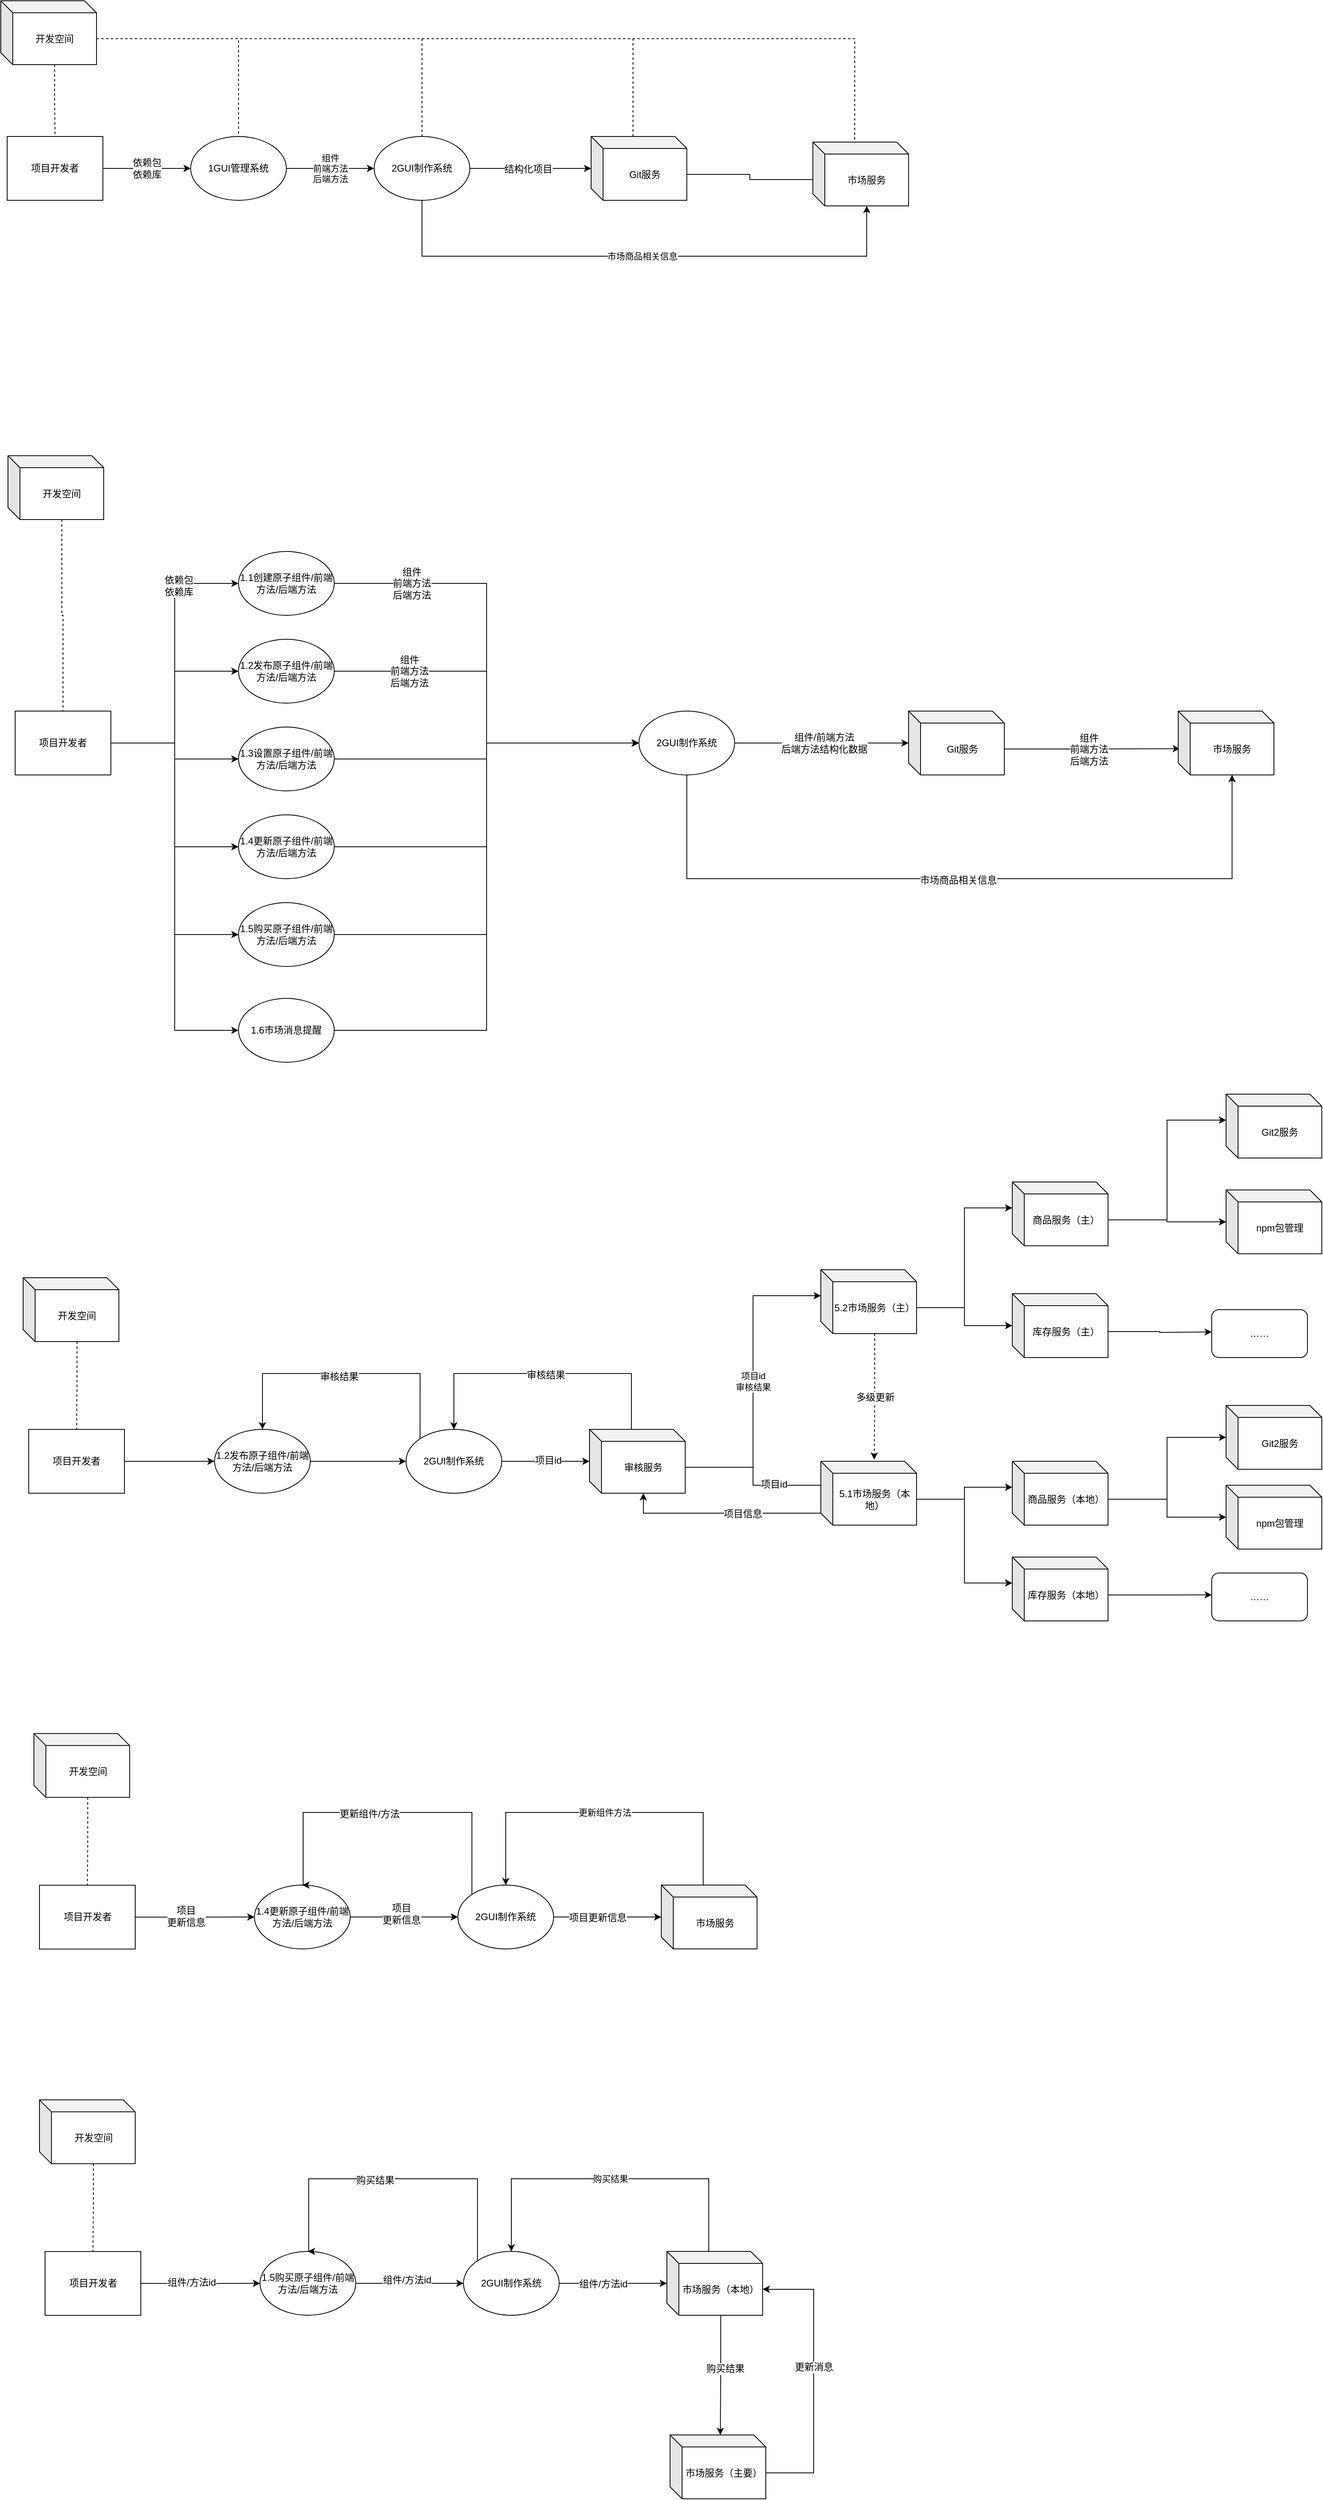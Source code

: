 <mxfile pages="1" version="11.2.9" type="github"><diagram id="-9vpwFthTI_V9WlSNdZI" name="第 1 页"><mxGraphModel dx="1113" dy="722" grid="1" gridSize="10" guides="1" tooltips="1" connect="1" arrows="1" fold="1" page="1" pageScale="1" pageWidth="3300" pageHeight="4681" math="0" shadow="0"><root><mxCell id="0"/><mxCell id="1" parent="0"/><mxCell id="TKSJl1tGVs4Sg4q5nvew-11" style="edgeStyle=orthogonalEdgeStyle;rounded=0;orthogonalLoop=1;jettySize=auto;html=1;exitX=0;exitY=0;exitDx=67.5;exitDy=80;exitPerimeter=0;entryX=0.5;entryY=0;entryDx=0;entryDy=0;dashed=1;endArrow=none;endFill=0;" parent="1" source="TKSJl1tGVs4Sg4q5nvew-2" target="TKSJl1tGVs4Sg4q5nvew-3" edge="1"><mxGeometry relative="1" as="geometry"/></mxCell><mxCell id="TKSJl1tGVs4Sg4q5nvew-12" style="edgeStyle=orthogonalEdgeStyle;rounded=0;orthogonalLoop=1;jettySize=auto;html=1;exitX=0;exitY=0;exitDx=120;exitDy=47.5;exitPerimeter=0;entryX=0.5;entryY=0;entryDx=0;entryDy=0;dashed=1;endArrow=none;endFill=0;" parent="1" source="TKSJl1tGVs4Sg4q5nvew-2" target="TKSJl1tGVs4Sg4q5nvew-4" edge="1"><mxGeometry relative="1" as="geometry"/></mxCell><mxCell id="TKSJl1tGVs4Sg4q5nvew-13" style="edgeStyle=orthogonalEdgeStyle;rounded=0;orthogonalLoop=1;jettySize=auto;html=1;exitX=0;exitY=0;exitDx=120;exitDy=47.5;exitPerimeter=0;entryX=0.5;entryY=0;entryDx=0;entryDy=0;dashed=1;endArrow=none;endFill=0;" parent="1" source="TKSJl1tGVs4Sg4q5nvew-2" target="TKSJl1tGVs4Sg4q5nvew-5" edge="1"><mxGeometry relative="1" as="geometry"/></mxCell><mxCell id="TKSJl1tGVs4Sg4q5nvew-14" style="edgeStyle=orthogonalEdgeStyle;rounded=0;orthogonalLoop=1;jettySize=auto;html=1;exitX=0;exitY=0;exitDx=120;exitDy=47.5;exitPerimeter=0;entryX=0;entryY=0;entryDx=52.5;entryDy=0;entryPerimeter=0;dashed=1;endArrow=none;endFill=0;" parent="1" source="TKSJl1tGVs4Sg4q5nvew-2" target="TKSJl1tGVs4Sg4q5nvew-6" edge="1"><mxGeometry relative="1" as="geometry"/></mxCell><mxCell id="NBeyEdWjnalu38bfb2Q8-51" style="edgeStyle=orthogonalEdgeStyle;rounded=0;orthogonalLoop=1;jettySize=auto;html=1;exitX=0;exitY=0;exitDx=120;exitDy=47.5;exitPerimeter=0;entryX=0;entryY=0;entryDx=52.5;entryDy=0;entryPerimeter=0;endArrow=none;endFill=0;dashed=1;" edge="1" parent="1" source="TKSJl1tGVs4Sg4q5nvew-2" target="NBeyEdWjnalu38bfb2Q8-45"><mxGeometry relative="1" as="geometry"/></mxCell><mxCell id="TKSJl1tGVs4Sg4q5nvew-2" value="开发空间" style="shape=cube;whiteSpace=wrap;html=1;boundedLbl=1;backgroundOutline=1;darkOpacity=0.05;darkOpacity2=0.1;size=15;" parent="1" vertex="1"><mxGeometry x="212" y="90" width="120" height="80" as="geometry"/></mxCell><mxCell id="TKSJl1tGVs4Sg4q5nvew-7" style="edgeStyle=orthogonalEdgeStyle;rounded=0;orthogonalLoop=1;jettySize=auto;html=1;exitX=1;exitY=0.5;exitDx=0;exitDy=0;entryX=0;entryY=0.5;entryDx=0;entryDy=0;" parent="1" source="TKSJl1tGVs4Sg4q5nvew-3" target="TKSJl1tGVs4Sg4q5nvew-4" edge="1"><mxGeometry relative="1" as="geometry"/></mxCell><mxCell id="NBeyEdWjnalu38bfb2Q8-2" value="依赖包&lt;br&gt;依赖库" style="text;html=1;resizable=0;points=[];align=center;verticalAlign=middle;labelBackgroundColor=#ffffff;" vertex="1" connectable="0" parent="TKSJl1tGVs4Sg4q5nvew-7"><mxGeometry x="-0.145" y="3" relative="1" as="geometry"><mxPoint x="8" y="3" as="offset"/></mxGeometry></mxCell><mxCell id="TKSJl1tGVs4Sg4q5nvew-3" value="项目开发者" style="rounded=0;whiteSpace=wrap;html=1;" parent="1" vertex="1"><mxGeometry x="220" y="260" width="120" height="80" as="geometry"/></mxCell><mxCell id="TKSJl1tGVs4Sg4q5nvew-8" value="组件&lt;br&gt;前端方法&lt;br&gt;后端方法" style="edgeStyle=orthogonalEdgeStyle;rounded=0;orthogonalLoop=1;jettySize=auto;html=1;exitX=1;exitY=0.5;exitDx=0;exitDy=0;" parent="1" source="TKSJl1tGVs4Sg4q5nvew-4" target="TKSJl1tGVs4Sg4q5nvew-5" edge="1"><mxGeometry relative="1" as="geometry"/></mxCell><mxCell id="TKSJl1tGVs4Sg4q5nvew-4" value="1GUI管理系统" style="ellipse;whiteSpace=wrap;html=1;" parent="1" vertex="1"><mxGeometry x="450" y="260" width="120" height="80" as="geometry"/></mxCell><mxCell id="TKSJl1tGVs4Sg4q5nvew-9" style="edgeStyle=orthogonalEdgeStyle;rounded=0;orthogonalLoop=1;jettySize=auto;html=1;exitX=1;exitY=0.5;exitDx=0;exitDy=0;" parent="1" source="TKSJl1tGVs4Sg4q5nvew-5" target="TKSJl1tGVs4Sg4q5nvew-6" edge="1"><mxGeometry relative="1" as="geometry"/></mxCell><mxCell id="NBeyEdWjnalu38bfb2Q8-4" value="结构化项目" style="text;html=1;resizable=0;points=[];align=center;verticalAlign=middle;labelBackgroundColor=#ffffff;" vertex="1" connectable="0" parent="TKSJl1tGVs4Sg4q5nvew-9"><mxGeometry x="-0.04" y="-1" relative="1" as="geometry"><mxPoint as="offset"/></mxGeometry></mxCell><mxCell id="NBeyEdWjnalu38bfb2Q8-63" value="市场商品相关信息" style="edgeStyle=orthogonalEdgeStyle;rounded=0;orthogonalLoop=1;jettySize=auto;html=1;exitX=0.5;exitY=1;exitDx=0;exitDy=0;entryX=0;entryY=0;entryDx=67.5;entryDy=80;entryPerimeter=0;endArrow=classic;endFill=1;" edge="1" parent="1" source="TKSJl1tGVs4Sg4q5nvew-5" target="NBeyEdWjnalu38bfb2Q8-45"><mxGeometry relative="1" as="geometry"><Array as="points"><mxPoint x="740" y="410"/><mxPoint x="1298" y="410"/></Array></mxGeometry></mxCell><mxCell id="TKSJl1tGVs4Sg4q5nvew-5" value="2GUI制作系统" style="ellipse;whiteSpace=wrap;html=1;" parent="1" vertex="1"><mxGeometry x="680" y="260" width="120" height="80" as="geometry"/></mxCell><mxCell id="NBeyEdWjnalu38bfb2Q8-50" style="edgeStyle=orthogonalEdgeStyle;rounded=0;orthogonalLoop=1;jettySize=auto;html=1;exitX=0;exitY=0;exitDx=120;exitDy=47.5;exitPerimeter=0;entryX=0.083;entryY=0.588;entryDx=0;entryDy=0;entryPerimeter=0;endArrow=classic;endFill=1;" edge="1" parent="1" source="TKSJl1tGVs4Sg4q5nvew-6" target="NBeyEdWjnalu38bfb2Q8-45"><mxGeometry relative="1" as="geometry"/></mxCell><mxCell id="TKSJl1tGVs4Sg4q5nvew-6" value="Git服务" style="shape=cube;whiteSpace=wrap;html=1;boundedLbl=1;backgroundOutline=1;darkOpacity=0.05;darkOpacity2=0.1;size=15;" parent="1" vertex="1"><mxGeometry x="952" y="260" width="120" height="80" as="geometry"/></mxCell><mxCell id="NBeyEdWjnalu38bfb2Q8-7" style="edgeStyle=orthogonalEdgeStyle;rounded=0;orthogonalLoop=1;jettySize=auto;html=1;exitX=0;exitY=0;exitDx=67.5;exitDy=80;exitPerimeter=0;endArrow=none;endFill=0;dashed=1;" edge="1" parent="1" source="NBeyEdWjnalu38bfb2Q8-5" target="NBeyEdWjnalu38bfb2Q8-6"><mxGeometry relative="1" as="geometry"/></mxCell><mxCell id="NBeyEdWjnalu38bfb2Q8-5" value="开发空间" style="shape=cube;whiteSpace=wrap;html=1;boundedLbl=1;backgroundOutline=1;darkOpacity=0.05;darkOpacity2=0.1;size=15;" vertex="1" parent="1"><mxGeometry x="221" y="660" width="120" height="80" as="geometry"/></mxCell><mxCell id="NBeyEdWjnalu38bfb2Q8-27" style="edgeStyle=orthogonalEdgeStyle;rounded=0;orthogonalLoop=1;jettySize=auto;html=1;exitX=1;exitY=0.5;exitDx=0;exitDy=0;entryX=0;entryY=0.5;entryDx=0;entryDy=0;endArrow=classic;endFill=1;" edge="1" parent="1" source="NBeyEdWjnalu38bfb2Q8-6" target="NBeyEdWjnalu38bfb2Q8-20"><mxGeometry relative="1" as="geometry"/></mxCell><mxCell id="NBeyEdWjnalu38bfb2Q8-44" value="依赖包&lt;br&gt;依赖库" style="text;html=1;resizable=0;points=[];align=center;verticalAlign=middle;labelBackgroundColor=#ffffff;" vertex="1" connectable="0" parent="NBeyEdWjnalu38bfb2Q8-27"><mxGeometry x="0.583" y="-3" relative="1" as="geometry"><mxPoint as="offset"/></mxGeometry></mxCell><mxCell id="NBeyEdWjnalu38bfb2Q8-29" style="edgeStyle=orthogonalEdgeStyle;rounded=0;orthogonalLoop=1;jettySize=auto;html=1;exitX=1;exitY=0.5;exitDx=0;exitDy=0;entryX=0;entryY=0.5;entryDx=0;entryDy=0;endArrow=classic;endFill=1;" edge="1" parent="1" source="NBeyEdWjnalu38bfb2Q8-6" target="NBeyEdWjnalu38bfb2Q8-22"><mxGeometry relative="1" as="geometry"/></mxCell><mxCell id="NBeyEdWjnalu38bfb2Q8-30" style="edgeStyle=orthogonalEdgeStyle;rounded=0;orthogonalLoop=1;jettySize=auto;html=1;exitX=1;exitY=0.5;exitDx=0;exitDy=0;entryX=0;entryY=0.5;entryDx=0;entryDy=0;endArrow=classic;endFill=1;" edge="1" parent="1" source="NBeyEdWjnalu38bfb2Q8-6" target="NBeyEdWjnalu38bfb2Q8-23"><mxGeometry relative="1" as="geometry"/></mxCell><mxCell id="NBeyEdWjnalu38bfb2Q8-31" style="edgeStyle=orthogonalEdgeStyle;rounded=0;orthogonalLoop=1;jettySize=auto;html=1;exitX=1;exitY=0.5;exitDx=0;exitDy=0;entryX=0;entryY=0.5;entryDx=0;entryDy=0;endArrow=classic;endFill=1;" edge="1" parent="1" source="NBeyEdWjnalu38bfb2Q8-6" target="NBeyEdWjnalu38bfb2Q8-24"><mxGeometry relative="1" as="geometry"/></mxCell><mxCell id="NBeyEdWjnalu38bfb2Q8-32" style="edgeStyle=orthogonalEdgeStyle;rounded=0;orthogonalLoop=1;jettySize=auto;html=1;exitX=1;exitY=0.5;exitDx=0;exitDy=0;entryX=0;entryY=0.5;entryDx=0;entryDy=0;endArrow=classic;endFill=1;" edge="1" parent="1" source="NBeyEdWjnalu38bfb2Q8-6" target="NBeyEdWjnalu38bfb2Q8-25"><mxGeometry relative="1" as="geometry"/></mxCell><mxCell id="NBeyEdWjnalu38bfb2Q8-33" style="edgeStyle=orthogonalEdgeStyle;rounded=0;orthogonalLoop=1;jettySize=auto;html=1;exitX=1;exitY=0.5;exitDx=0;exitDy=0;entryX=0;entryY=0.5;entryDx=0;entryDy=0;endArrow=classic;endFill=1;" edge="1" parent="1" source="NBeyEdWjnalu38bfb2Q8-6" target="NBeyEdWjnalu38bfb2Q8-21"><mxGeometry relative="1" as="geometry"/></mxCell><mxCell id="NBeyEdWjnalu38bfb2Q8-6" value="项目开发者" style="rounded=0;whiteSpace=wrap;html=1;" vertex="1" parent="1"><mxGeometry x="230" y="980" width="120" height="80" as="geometry"/></mxCell><mxCell id="NBeyEdWjnalu38bfb2Q8-35" style="edgeStyle=orthogonalEdgeStyle;rounded=0;orthogonalLoop=1;jettySize=auto;html=1;exitX=1;exitY=0.5;exitDx=0;exitDy=0;entryX=0;entryY=0.5;entryDx=0;entryDy=0;endArrow=classic;endFill=1;" edge="1" parent="1" source="NBeyEdWjnalu38bfb2Q8-20" target="NBeyEdWjnalu38bfb2Q8-34"><mxGeometry relative="1" as="geometry"/></mxCell><mxCell id="NBeyEdWjnalu38bfb2Q8-54" value="组件&lt;br&gt;前端方法&lt;br&gt;后端方法" style="text;html=1;resizable=0;points=[];align=center;verticalAlign=middle;labelBackgroundColor=#ffffff;" vertex="1" connectable="0" parent="NBeyEdWjnalu38bfb2Q8-35"><mxGeometry x="-0.668" relative="1" as="geometry"><mxPoint as="offset"/></mxGeometry></mxCell><mxCell id="NBeyEdWjnalu38bfb2Q8-20" value="1.1创建原子组件/前端方法/后端方法" style="ellipse;whiteSpace=wrap;html=1;" vertex="1" parent="1"><mxGeometry x="510" y="780" width="120" height="80" as="geometry"/></mxCell><mxCell id="NBeyEdWjnalu38bfb2Q8-37" style="edgeStyle=orthogonalEdgeStyle;rounded=0;orthogonalLoop=1;jettySize=auto;html=1;exitX=1;exitY=0.5;exitDx=0;exitDy=0;entryX=0;entryY=0.5;entryDx=0;entryDy=0;endArrow=classic;endFill=1;" edge="1" parent="1" source="NBeyEdWjnalu38bfb2Q8-21" target="NBeyEdWjnalu38bfb2Q8-34"><mxGeometry relative="1" as="geometry"/></mxCell><mxCell id="NBeyEdWjnalu38bfb2Q8-55" value="组件&lt;br&gt;前端方法&lt;br&gt;后端方法" style="text;html=1;resizable=0;points=[];align=center;verticalAlign=middle;labelBackgroundColor=#ffffff;" vertex="1" connectable="0" parent="NBeyEdWjnalu38bfb2Q8-37"><mxGeometry x="-0.604" relative="1" as="geometry"><mxPoint as="offset"/></mxGeometry></mxCell><mxCell id="NBeyEdWjnalu38bfb2Q8-21" value="1.2发布原子组件/前端方法/后端方法" style="ellipse;whiteSpace=wrap;html=1;" vertex="1" parent="1"><mxGeometry x="510" y="890" width="120" height="80" as="geometry"/></mxCell><mxCell id="NBeyEdWjnalu38bfb2Q8-38" style="edgeStyle=orthogonalEdgeStyle;rounded=0;orthogonalLoop=1;jettySize=auto;html=1;exitX=1;exitY=0.5;exitDx=0;exitDy=0;endArrow=classic;endFill=1;" edge="1" parent="1" source="NBeyEdWjnalu38bfb2Q8-22" target="NBeyEdWjnalu38bfb2Q8-34"><mxGeometry relative="1" as="geometry"/></mxCell><mxCell id="NBeyEdWjnalu38bfb2Q8-22" value="1.3设置原子组件/前端方法/后端方法" style="ellipse;whiteSpace=wrap;html=1;" vertex="1" parent="1"><mxGeometry x="510" y="1000" width="120" height="80" as="geometry"/></mxCell><mxCell id="NBeyEdWjnalu38bfb2Q8-39" style="edgeStyle=orthogonalEdgeStyle;rounded=0;orthogonalLoop=1;jettySize=auto;html=1;exitX=1;exitY=0.5;exitDx=0;exitDy=0;entryX=0;entryY=0.5;entryDx=0;entryDy=0;endArrow=classic;endFill=1;" edge="1" parent="1" source="NBeyEdWjnalu38bfb2Q8-23" target="NBeyEdWjnalu38bfb2Q8-34"><mxGeometry relative="1" as="geometry"/></mxCell><mxCell id="NBeyEdWjnalu38bfb2Q8-23" value="1.4更新原子组件/前端方法/后端方法" style="ellipse;whiteSpace=wrap;html=1;" vertex="1" parent="1"><mxGeometry x="510" y="1110" width="120" height="80" as="geometry"/></mxCell><mxCell id="NBeyEdWjnalu38bfb2Q8-40" style="edgeStyle=orthogonalEdgeStyle;rounded=0;orthogonalLoop=1;jettySize=auto;html=1;exitX=1;exitY=0.5;exitDx=0;exitDy=0;entryX=0;entryY=0.5;entryDx=0;entryDy=0;endArrow=classic;endFill=1;" edge="1" parent="1" source="NBeyEdWjnalu38bfb2Q8-24" target="NBeyEdWjnalu38bfb2Q8-34"><mxGeometry relative="1" as="geometry"/></mxCell><mxCell id="NBeyEdWjnalu38bfb2Q8-24" value="1.5购买原子组件/前端方法/后端方法" style="ellipse;whiteSpace=wrap;html=1;" vertex="1" parent="1"><mxGeometry x="510" y="1220" width="120" height="80" as="geometry"/></mxCell><mxCell id="NBeyEdWjnalu38bfb2Q8-41" style="edgeStyle=orthogonalEdgeStyle;rounded=0;orthogonalLoop=1;jettySize=auto;html=1;exitX=1;exitY=0.5;exitDx=0;exitDy=0;entryX=0;entryY=0.5;entryDx=0;entryDy=0;endArrow=classic;endFill=1;" edge="1" parent="1" source="NBeyEdWjnalu38bfb2Q8-25" target="NBeyEdWjnalu38bfb2Q8-34"><mxGeometry relative="1" as="geometry"/></mxCell><mxCell id="NBeyEdWjnalu38bfb2Q8-25" value="1.6市场消息提醒" style="ellipse;whiteSpace=wrap;html=1;" vertex="1" parent="1"><mxGeometry x="510" y="1340" width="120" height="80" as="geometry"/></mxCell><mxCell id="NBeyEdWjnalu38bfb2Q8-43" style="edgeStyle=orthogonalEdgeStyle;rounded=0;orthogonalLoop=1;jettySize=auto;html=1;exitX=1;exitY=0.5;exitDx=0;exitDy=0;endArrow=classic;endFill=1;" edge="1" parent="1" source="NBeyEdWjnalu38bfb2Q8-34" target="NBeyEdWjnalu38bfb2Q8-42"><mxGeometry relative="1" as="geometry"/></mxCell><mxCell id="NBeyEdWjnalu38bfb2Q8-58" value="组件/前端方法&lt;br&gt;后端方法结构化数据" style="text;html=1;resizable=0;points=[];align=center;verticalAlign=middle;labelBackgroundColor=#ffffff;" vertex="1" connectable="0" parent="NBeyEdWjnalu38bfb2Q8-43"><mxGeometry x="0.021" relative="1" as="geometry"><mxPoint as="offset"/></mxGeometry></mxCell><mxCell id="NBeyEdWjnalu38bfb2Q8-60" style="edgeStyle=orthogonalEdgeStyle;rounded=0;orthogonalLoop=1;jettySize=auto;html=1;exitX=0.5;exitY=1;exitDx=0;exitDy=0;entryX=0;entryY=0;entryDx=67.5;entryDy=80;entryPerimeter=0;endArrow=classic;endFill=1;" edge="1" parent="1" source="NBeyEdWjnalu38bfb2Q8-34" target="NBeyEdWjnalu38bfb2Q8-52"><mxGeometry relative="1" as="geometry"><Array as="points"><mxPoint x="1072" y="1190"/><mxPoint x="1756" y="1190"/></Array></mxGeometry></mxCell><mxCell id="NBeyEdWjnalu38bfb2Q8-62" value="市场商品相关信息" style="text;html=1;resizable=0;points=[];align=center;verticalAlign=middle;labelBackgroundColor=#ffffff;" vertex="1" connectable="0" parent="NBeyEdWjnalu38bfb2Q8-60"><mxGeometry x="-0.004" y="-2" relative="1" as="geometry"><mxPoint as="offset"/></mxGeometry></mxCell><mxCell id="NBeyEdWjnalu38bfb2Q8-34" value="2GUI制作系统" style="ellipse;whiteSpace=wrap;html=1;" vertex="1" parent="1"><mxGeometry x="1012" y="980" width="120" height="80" as="geometry"/></mxCell><mxCell id="NBeyEdWjnalu38bfb2Q8-53" style="edgeStyle=orthogonalEdgeStyle;rounded=0;orthogonalLoop=1;jettySize=auto;html=1;exitX=0;exitY=0;exitDx=120;exitDy=47.5;exitPerimeter=0;entryX=0.017;entryY=0.588;entryDx=0;entryDy=0;entryPerimeter=0;endArrow=classic;endFill=1;" edge="1" parent="1" source="NBeyEdWjnalu38bfb2Q8-42" target="NBeyEdWjnalu38bfb2Q8-52"><mxGeometry relative="1" as="geometry"/></mxCell><mxCell id="NBeyEdWjnalu38bfb2Q8-59" value="组件&lt;br&gt;前端方法&lt;br&gt;后端方法" style="text;html=1;resizable=0;points=[];align=center;verticalAlign=middle;labelBackgroundColor=#ffffff;" vertex="1" connectable="0" parent="NBeyEdWjnalu38bfb2Q8-53"><mxGeometry x="-0.045" relative="1" as="geometry"><mxPoint as="offset"/></mxGeometry></mxCell><mxCell id="NBeyEdWjnalu38bfb2Q8-42" value="Git服务" style="shape=cube;whiteSpace=wrap;html=1;boundedLbl=1;backgroundOutline=1;darkOpacity=0.05;darkOpacity2=0.1;size=15;" vertex="1" parent="1"><mxGeometry x="1350" y="980" width="120" height="80" as="geometry"/></mxCell><mxCell id="NBeyEdWjnalu38bfb2Q8-45" value="市场服务" style="shape=cube;whiteSpace=wrap;html=1;boundedLbl=1;backgroundOutline=1;darkOpacity=0.05;darkOpacity2=0.1;size=15;" vertex="1" parent="1"><mxGeometry x="1230" y="267" width="120" height="80" as="geometry"/></mxCell><mxCell id="NBeyEdWjnalu38bfb2Q8-52" value="市场服务" style="shape=cube;whiteSpace=wrap;html=1;boundedLbl=1;backgroundOutline=1;darkOpacity=0.05;darkOpacity2=0.1;size=15;" vertex="1" parent="1"><mxGeometry x="1688" y="980" width="120" height="80" as="geometry"/></mxCell><mxCell id="NBeyEdWjnalu38bfb2Q8-64" style="edgeStyle=orthogonalEdgeStyle;rounded=0;orthogonalLoop=1;jettySize=auto;html=1;exitX=0;exitY=0;exitDx=67.5;exitDy=80;exitPerimeter=0;endArrow=none;endFill=0;dashed=1;" edge="1" parent="1" source="NBeyEdWjnalu38bfb2Q8-65" target="NBeyEdWjnalu38bfb2Q8-66"><mxGeometry relative="1" as="geometry"/></mxCell><mxCell id="NBeyEdWjnalu38bfb2Q8-65" value="开发空间" style="shape=cube;whiteSpace=wrap;html=1;boundedLbl=1;backgroundOutline=1;darkOpacity=0.05;darkOpacity2=0.1;size=15;" vertex="1" parent="1"><mxGeometry x="240" y="1690" width="120" height="80" as="geometry"/></mxCell><mxCell id="NBeyEdWjnalu38bfb2Q8-68" style="edgeStyle=orthogonalEdgeStyle;rounded=0;orthogonalLoop=1;jettySize=auto;html=1;exitX=1;exitY=0.5;exitDx=0;exitDy=0;entryX=0;entryY=0.5;entryDx=0;entryDy=0;endArrow=classic;endFill=1;" edge="1" parent="1" source="NBeyEdWjnalu38bfb2Q8-66" target="NBeyEdWjnalu38bfb2Q8-67"><mxGeometry relative="1" as="geometry"/></mxCell><mxCell id="NBeyEdWjnalu38bfb2Q8-66" value="项目开发者" style="rounded=0;whiteSpace=wrap;html=1;" vertex="1" parent="1"><mxGeometry x="247" y="1880" width="120" height="80" as="geometry"/></mxCell><mxCell id="NBeyEdWjnalu38bfb2Q8-72" style="edgeStyle=orthogonalEdgeStyle;rounded=0;orthogonalLoop=1;jettySize=auto;html=1;exitX=1;exitY=0.5;exitDx=0;exitDy=0;endArrow=classic;endFill=1;" edge="1" parent="1" source="NBeyEdWjnalu38bfb2Q8-67" target="NBeyEdWjnalu38bfb2Q8-71"><mxGeometry relative="1" as="geometry"/></mxCell><mxCell id="NBeyEdWjnalu38bfb2Q8-67" value="1.2发布原子组件/前端方法/后端方法" style="ellipse;whiteSpace=wrap;html=1;" vertex="1" parent="1"><mxGeometry x="480" y="1880" width="120" height="80" as="geometry"/></mxCell><mxCell id="NBeyEdWjnalu38bfb2Q8-75" style="edgeStyle=orthogonalEdgeStyle;rounded=0;orthogonalLoop=1;jettySize=auto;html=1;exitX=0;exitY=0;exitDx=52.5;exitDy=0;exitPerimeter=0;entryX=0.5;entryY=0;entryDx=0;entryDy=0;endArrow=classic;endFill=1;" edge="1" parent="1" source="NBeyEdWjnalu38bfb2Q8-69" target="NBeyEdWjnalu38bfb2Q8-71"><mxGeometry relative="1" as="geometry"><Array as="points"><mxPoint x="1002" y="1810"/><mxPoint x="780" y="1810"/></Array></mxGeometry></mxCell><mxCell id="NBeyEdWjnalu38bfb2Q8-77" value="审核结果" style="text;html=1;resizable=0;points=[];align=center;verticalAlign=middle;labelBackgroundColor=#ffffff;" vertex="1" connectable="0" parent="NBeyEdWjnalu38bfb2Q8-75"><mxGeometry x="-0.022" y="2" relative="1" as="geometry"><mxPoint as="offset"/></mxGeometry></mxCell><mxCell id="NBeyEdWjnalu38bfb2Q8-78" value="项目id&lt;br&gt;审核结果" style="edgeStyle=orthogonalEdgeStyle;rounded=0;orthogonalLoop=1;jettySize=auto;html=1;exitX=0;exitY=0;exitDx=120;exitDy=47.5;exitPerimeter=0;entryX=0;entryY=0;entryDx=0;entryDy=32.5;entryPerimeter=0;endArrow=classic;endFill=1;" edge="1" parent="1" source="NBeyEdWjnalu38bfb2Q8-69" target="NBeyEdWjnalu38bfb2Q8-74"><mxGeometry relative="1" as="geometry"/></mxCell><mxCell id="NBeyEdWjnalu38bfb2Q8-82" style="edgeStyle=orthogonalEdgeStyle;rounded=0;orthogonalLoop=1;jettySize=auto;html=1;exitX=0;exitY=0;exitDx=120;exitDy=47.5;exitPerimeter=0;entryX=0.083;entryY=0.375;entryDx=0;entryDy=0;entryPerimeter=0;endArrow=classic;endFill=1;" edge="1" parent="1" source="NBeyEdWjnalu38bfb2Q8-69" target="NBeyEdWjnalu38bfb2Q8-79"><mxGeometry relative="1" as="geometry"/></mxCell><mxCell id="NBeyEdWjnalu38bfb2Q8-83" value="项目id" style="text;html=1;resizable=0;points=[];align=center;verticalAlign=middle;labelBackgroundColor=#ffffff;" vertex="1" connectable="0" parent="NBeyEdWjnalu38bfb2Q8-82"><mxGeometry x="0.314" y="1" relative="1" as="geometry"><mxPoint as="offset"/></mxGeometry></mxCell><mxCell id="NBeyEdWjnalu38bfb2Q8-69" value="审核服务" style="shape=cube;whiteSpace=wrap;html=1;boundedLbl=1;backgroundOutline=1;darkOpacity=0.05;darkOpacity2=0.1;size=15;" vertex="1" parent="1"><mxGeometry x="950" y="1880" width="120" height="80" as="geometry"/></mxCell><mxCell id="NBeyEdWjnalu38bfb2Q8-73" style="edgeStyle=orthogonalEdgeStyle;rounded=0;orthogonalLoop=1;jettySize=auto;html=1;exitX=1;exitY=0.5;exitDx=0;exitDy=0;endArrow=classic;endFill=1;" edge="1" parent="1" source="NBeyEdWjnalu38bfb2Q8-71" target="NBeyEdWjnalu38bfb2Q8-69"><mxGeometry relative="1" as="geometry"/></mxCell><mxCell id="NBeyEdWjnalu38bfb2Q8-76" value="项目id" style="text;html=1;resizable=0;points=[];align=center;verticalAlign=middle;labelBackgroundColor=#ffffff;" vertex="1" connectable="0" parent="NBeyEdWjnalu38bfb2Q8-73"><mxGeometry x="0.048" y="1" relative="1" as="geometry"><mxPoint as="offset"/></mxGeometry></mxCell><mxCell id="NBeyEdWjnalu38bfb2Q8-116" style="edgeStyle=orthogonalEdgeStyle;rounded=0;orthogonalLoop=1;jettySize=auto;html=1;exitX=0;exitY=0;exitDx=0;exitDy=0;entryX=0.5;entryY=0;entryDx=0;entryDy=0;endArrow=classic;endFill=1;" edge="1" parent="1" source="NBeyEdWjnalu38bfb2Q8-71" target="NBeyEdWjnalu38bfb2Q8-67"><mxGeometry relative="1" as="geometry"><Array as="points"><mxPoint x="738" y="1810"/><mxPoint x="540" y="1810"/></Array></mxGeometry></mxCell><mxCell id="NBeyEdWjnalu38bfb2Q8-117" value="审核结果" style="text;html=1;resizable=0;points=[];align=center;verticalAlign=middle;labelBackgroundColor=#ffffff;" vertex="1" connectable="0" parent="NBeyEdWjnalu38bfb2Q8-116"><mxGeometry x="0.054" y="4" relative="1" as="geometry"><mxPoint as="offset"/></mxGeometry></mxCell><mxCell id="NBeyEdWjnalu38bfb2Q8-71" value="2GUI制作系统" style="ellipse;whiteSpace=wrap;html=1;" vertex="1" parent="1"><mxGeometry x="720" y="1880.029" width="120" height="80" as="geometry"/></mxCell><mxCell id="NBeyEdWjnalu38bfb2Q8-80" style="edgeStyle=orthogonalEdgeStyle;rounded=0;orthogonalLoop=1;jettySize=auto;html=1;exitX=0;exitY=0;exitDx=67.5;exitDy=80;exitPerimeter=0;endArrow=classic;endFill=1;entryX=0.558;entryY=-0.025;entryDx=0;entryDy=0;entryPerimeter=0;dashed=1;" edge="1" parent="1" source="NBeyEdWjnalu38bfb2Q8-74" target="NBeyEdWjnalu38bfb2Q8-79"><mxGeometry relative="1" as="geometry"/></mxCell><mxCell id="NBeyEdWjnalu38bfb2Q8-81" value="多级更新" style="text;html=1;resizable=0;points=[];align=center;verticalAlign=middle;labelBackgroundColor=#ffffff;" vertex="1" connectable="0" parent="NBeyEdWjnalu38bfb2Q8-80"><mxGeometry relative="1" as="geometry"><mxPoint as="offset"/></mxGeometry></mxCell><mxCell id="NBeyEdWjnalu38bfb2Q8-90" style="edgeStyle=orthogonalEdgeStyle;rounded=0;orthogonalLoop=1;jettySize=auto;html=1;exitX=0;exitY=0;exitDx=120;exitDy=47.5;exitPerimeter=0;entryX=0;entryY=0;entryDx=0;entryDy=32.5;entryPerimeter=0;endArrow=classic;endFill=1;" edge="1" parent="1" source="NBeyEdWjnalu38bfb2Q8-74" target="NBeyEdWjnalu38bfb2Q8-88"><mxGeometry relative="1" as="geometry"/></mxCell><mxCell id="NBeyEdWjnalu38bfb2Q8-91" style="edgeStyle=orthogonalEdgeStyle;rounded=0;orthogonalLoop=1;jettySize=auto;html=1;exitX=0;exitY=0;exitDx=120;exitDy=47.5;exitPerimeter=0;endArrow=classic;endFill=1;" edge="1" parent="1" source="NBeyEdWjnalu38bfb2Q8-74" target="NBeyEdWjnalu38bfb2Q8-89"><mxGeometry relative="1" as="geometry"/></mxCell><mxCell id="NBeyEdWjnalu38bfb2Q8-74" value="5.2市场服务（主）" style="shape=cube;whiteSpace=wrap;html=1;boundedLbl=1;backgroundOutline=1;darkOpacity=0.05;darkOpacity2=0.1;size=15;" vertex="1" parent="1"><mxGeometry x="1240" y="1680" width="120" height="80" as="geometry"/></mxCell><mxCell id="NBeyEdWjnalu38bfb2Q8-84" style="edgeStyle=orthogonalEdgeStyle;rounded=0;orthogonalLoop=1;jettySize=auto;html=1;exitX=0;exitY=0;exitDx=0;exitDy=65;exitPerimeter=0;entryX=0;entryY=0;entryDx=67.5;entryDy=80;entryPerimeter=0;endArrow=classic;endFill=1;" edge="1" parent="1" source="NBeyEdWjnalu38bfb2Q8-79" target="NBeyEdWjnalu38bfb2Q8-69"><mxGeometry relative="1" as="geometry"/></mxCell><mxCell id="NBeyEdWjnalu38bfb2Q8-85" value="项目信息" style="text;html=1;resizable=0;points=[];align=center;verticalAlign=middle;labelBackgroundColor=#ffffff;" vertex="1" connectable="0" parent="NBeyEdWjnalu38bfb2Q8-84"><mxGeometry x="-0.209" y="1" relative="1" as="geometry"><mxPoint as="offset"/></mxGeometry></mxCell><mxCell id="NBeyEdWjnalu38bfb2Q8-92" style="edgeStyle=orthogonalEdgeStyle;rounded=0;orthogonalLoop=1;jettySize=auto;html=1;exitX=0;exitY=0;exitDx=120;exitDy=47.5;exitPerimeter=0;entryX=0;entryY=0;entryDx=0;entryDy=32.5;entryPerimeter=0;endArrow=classic;endFill=1;" edge="1" parent="1" source="NBeyEdWjnalu38bfb2Q8-79" target="NBeyEdWjnalu38bfb2Q8-86"><mxGeometry relative="1" as="geometry"/></mxCell><mxCell id="NBeyEdWjnalu38bfb2Q8-93" style="edgeStyle=orthogonalEdgeStyle;rounded=0;orthogonalLoop=1;jettySize=auto;html=1;exitX=0;exitY=0;exitDx=120;exitDy=47.5;exitPerimeter=0;entryX=0;entryY=0;entryDx=0;entryDy=32.5;entryPerimeter=0;endArrow=classic;endFill=1;" edge="1" parent="1" source="NBeyEdWjnalu38bfb2Q8-79" target="NBeyEdWjnalu38bfb2Q8-87"><mxGeometry relative="1" as="geometry"/></mxCell><mxCell id="NBeyEdWjnalu38bfb2Q8-79" value="5.1市场服务（本地）" style="shape=cube;whiteSpace=wrap;html=1;boundedLbl=1;backgroundOutline=1;darkOpacity=0.05;darkOpacity2=0.1;size=15;" vertex="1" parent="1"><mxGeometry x="1240" y="1920" width="120" height="80" as="geometry"/></mxCell><mxCell id="NBeyEdWjnalu38bfb2Q8-97" style="edgeStyle=orthogonalEdgeStyle;rounded=0;orthogonalLoop=1;jettySize=auto;html=1;exitX=0;exitY=0;exitDx=120;exitDy=47.5;exitPerimeter=0;endArrow=classic;endFill=1;" edge="1" parent="1" source="NBeyEdWjnalu38bfb2Q8-86" target="NBeyEdWjnalu38bfb2Q8-95"><mxGeometry relative="1" as="geometry"/></mxCell><mxCell id="NBeyEdWjnalu38bfb2Q8-98" style="edgeStyle=orthogonalEdgeStyle;rounded=0;orthogonalLoop=1;jettySize=auto;html=1;exitX=0;exitY=0;exitDx=120;exitDy=47.5;exitPerimeter=0;endArrow=classic;endFill=1;" edge="1" parent="1" source="NBeyEdWjnalu38bfb2Q8-86" target="NBeyEdWjnalu38bfb2Q8-96"><mxGeometry relative="1" as="geometry"/></mxCell><mxCell id="NBeyEdWjnalu38bfb2Q8-86" value="商品服务（本地）" style="shape=cube;whiteSpace=wrap;html=1;boundedLbl=1;backgroundOutline=1;darkOpacity=0.05;darkOpacity2=0.1;size=15;" vertex="1" parent="1"><mxGeometry x="1480" y="1920" width="120" height="80" as="geometry"/></mxCell><mxCell id="NBeyEdWjnalu38bfb2Q8-104" style="edgeStyle=orthogonalEdgeStyle;rounded=0;orthogonalLoop=1;jettySize=auto;html=1;exitX=0;exitY=0;exitDx=120;exitDy=47.5;exitPerimeter=0;endArrow=classic;endFill=1;" edge="1" parent="1" source="NBeyEdWjnalu38bfb2Q8-87"><mxGeometry relative="1" as="geometry"><mxPoint x="1730.0" y="2087.412" as="targetPoint"/></mxGeometry></mxCell><mxCell id="NBeyEdWjnalu38bfb2Q8-87" value="库存服务（本地）" style="shape=cube;whiteSpace=wrap;html=1;boundedLbl=1;backgroundOutline=1;darkOpacity=0.05;darkOpacity2=0.1;size=15;" vertex="1" parent="1"><mxGeometry x="1480" y="2040" width="120" height="80" as="geometry"/></mxCell><mxCell id="NBeyEdWjnalu38bfb2Q8-101" style="edgeStyle=orthogonalEdgeStyle;rounded=0;orthogonalLoop=1;jettySize=auto;html=1;exitX=0;exitY=0;exitDx=120;exitDy=47.5;exitPerimeter=0;entryX=0;entryY=0;entryDx=0;entryDy=32.5;entryPerimeter=0;endArrow=classic;endFill=1;" edge="1" parent="1" source="NBeyEdWjnalu38bfb2Q8-88" target="NBeyEdWjnalu38bfb2Q8-99"><mxGeometry relative="1" as="geometry"/></mxCell><mxCell id="NBeyEdWjnalu38bfb2Q8-102" style="edgeStyle=orthogonalEdgeStyle;rounded=0;orthogonalLoop=1;jettySize=auto;html=1;exitX=0;exitY=0;exitDx=120;exitDy=47.5;exitPerimeter=0;endArrow=classic;endFill=1;" edge="1" parent="1" source="NBeyEdWjnalu38bfb2Q8-88" target="NBeyEdWjnalu38bfb2Q8-100"><mxGeometry relative="1" as="geometry"/></mxCell><mxCell id="NBeyEdWjnalu38bfb2Q8-88" value="商品服务（主）" style="shape=cube;whiteSpace=wrap;html=1;boundedLbl=1;backgroundOutline=1;darkOpacity=0.05;darkOpacity2=0.1;size=15;" vertex="1" parent="1"><mxGeometry x="1480" y="1570" width="120" height="80" as="geometry"/></mxCell><mxCell id="NBeyEdWjnalu38bfb2Q8-103" style="edgeStyle=orthogonalEdgeStyle;rounded=0;orthogonalLoop=1;jettySize=auto;html=1;exitX=0;exitY=0;exitDx=120;exitDy=47.5;exitPerimeter=0;endArrow=classic;endFill=1;" edge="1" parent="1" source="NBeyEdWjnalu38bfb2Q8-89"><mxGeometry relative="1" as="geometry"><mxPoint x="1730.0" y="1758" as="targetPoint"/></mxGeometry></mxCell><mxCell id="NBeyEdWjnalu38bfb2Q8-89" value="库存服务（主）" style="shape=cube;whiteSpace=wrap;html=1;boundedLbl=1;backgroundOutline=1;darkOpacity=0.05;darkOpacity2=0.1;size=15;" vertex="1" parent="1"><mxGeometry x="1480" y="1710" width="120" height="80" as="geometry"/></mxCell><mxCell id="NBeyEdWjnalu38bfb2Q8-95" value="Git2服务" style="shape=cube;whiteSpace=wrap;html=1;boundedLbl=1;backgroundOutline=1;darkOpacity=0.05;darkOpacity2=0.1;size=15;" vertex="1" parent="1"><mxGeometry x="1748" y="1850" width="120" height="80" as="geometry"/></mxCell><mxCell id="NBeyEdWjnalu38bfb2Q8-96" value="npm包管理" style="shape=cube;whiteSpace=wrap;html=1;boundedLbl=1;backgroundOutline=1;darkOpacity=0.05;darkOpacity2=0.1;size=15;" vertex="1" parent="1"><mxGeometry x="1748" y="1950" width="120" height="80" as="geometry"/></mxCell><mxCell id="NBeyEdWjnalu38bfb2Q8-99" value="Git2服务" style="shape=cube;whiteSpace=wrap;html=1;boundedLbl=1;backgroundOutline=1;darkOpacity=0.05;darkOpacity2=0.1;size=15;" vertex="1" parent="1"><mxGeometry x="1748" y="1460" width="120" height="80" as="geometry"/></mxCell><mxCell id="NBeyEdWjnalu38bfb2Q8-100" value="npm包管理" style="shape=cube;whiteSpace=wrap;html=1;boundedLbl=1;backgroundOutline=1;darkOpacity=0.05;darkOpacity2=0.1;size=15;" vertex="1" parent="1"><mxGeometry x="1748" y="1580" width="120" height="80" as="geometry"/></mxCell><mxCell id="NBeyEdWjnalu38bfb2Q8-105" value="……" style="rounded=1;whiteSpace=wrap;html=1;" vertex="1" parent="1"><mxGeometry x="1730" y="1730" width="120" height="60" as="geometry"/></mxCell><mxCell id="NBeyEdWjnalu38bfb2Q8-106" value="……" style="rounded=1;whiteSpace=wrap;html=1;" vertex="1" parent="1"><mxGeometry x="1730" y="2060" width="120" height="60" as="geometry"/></mxCell><mxCell id="NBeyEdWjnalu38bfb2Q8-107" style="edgeStyle=orthogonalEdgeStyle;rounded=0;orthogonalLoop=1;jettySize=auto;html=1;exitX=0;exitY=0;exitDx=67.5;exitDy=80;exitPerimeter=0;endArrow=none;endFill=0;dashed=1;" edge="1" parent="1" source="NBeyEdWjnalu38bfb2Q8-108" target="NBeyEdWjnalu38bfb2Q8-109"><mxGeometry relative="1" as="geometry"/></mxCell><mxCell id="NBeyEdWjnalu38bfb2Q8-108" value="开发空间" style="shape=cube;whiteSpace=wrap;html=1;boundedLbl=1;backgroundOutline=1;darkOpacity=0.05;darkOpacity2=0.1;size=15;" vertex="1" parent="1"><mxGeometry x="253.5" y="2261.176" width="120" height="80" as="geometry"/></mxCell><mxCell id="NBeyEdWjnalu38bfb2Q8-111" style="edgeStyle=orthogonalEdgeStyle;rounded=0;orthogonalLoop=1;jettySize=auto;html=1;exitX=1;exitY=0.5;exitDx=0;exitDy=0;endArrow=classic;endFill=1;" edge="1" parent="1" source="NBeyEdWjnalu38bfb2Q8-109" target="NBeyEdWjnalu38bfb2Q8-110"><mxGeometry relative="1" as="geometry"/></mxCell><mxCell id="NBeyEdWjnalu38bfb2Q8-118" value="项目&lt;br&gt;更新信息" style="text;html=1;resizable=0;points=[];align=center;verticalAlign=middle;labelBackgroundColor=#ffffff;" vertex="1" connectable="0" parent="NBeyEdWjnalu38bfb2Q8-111"><mxGeometry x="-0.153" y="1" relative="1" as="geometry"><mxPoint as="offset"/></mxGeometry></mxCell><mxCell id="NBeyEdWjnalu38bfb2Q8-109" value="项目开发者" style="rounded=0;whiteSpace=wrap;html=1;" vertex="1" parent="1"><mxGeometry x="260.5" y="2451.176" width="120" height="80" as="geometry"/></mxCell><mxCell id="NBeyEdWjnalu38bfb2Q8-114" style="edgeStyle=orthogonalEdgeStyle;rounded=0;orthogonalLoop=1;jettySize=auto;html=1;exitX=1;exitY=0.5;exitDx=0;exitDy=0;endArrow=classic;endFill=1;" edge="1" parent="1" source="NBeyEdWjnalu38bfb2Q8-110" target="NBeyEdWjnalu38bfb2Q8-113"><mxGeometry relative="1" as="geometry"/></mxCell><mxCell id="NBeyEdWjnalu38bfb2Q8-119" value="项目&lt;br&gt;更新信息" style="text;html=1;resizable=0;points=[];align=center;verticalAlign=middle;labelBackgroundColor=#ffffff;" vertex="1" connectable="0" parent="NBeyEdWjnalu38bfb2Q8-114"><mxGeometry x="-0.003" y="5" relative="1" as="geometry"><mxPoint x="-4" y="1" as="offset"/></mxGeometry></mxCell><mxCell id="NBeyEdWjnalu38bfb2Q8-110" value="1.4更新原子组件/前端方法/后端方法" style="ellipse;whiteSpace=wrap;html=1;" vertex="1" parent="1"><mxGeometry x="530" y="2451" width="120" height="80" as="geometry"/></mxCell><mxCell id="NBeyEdWjnalu38bfb2Q8-121" value="更新组件方法" style="edgeStyle=orthogonalEdgeStyle;rounded=0;orthogonalLoop=1;jettySize=auto;html=1;exitX=0;exitY=0;exitDx=52.5;exitDy=0;exitPerimeter=0;entryX=0.5;entryY=0;entryDx=0;entryDy=0;endArrow=classic;endFill=1;" edge="1" parent="1" source="NBeyEdWjnalu38bfb2Q8-112" target="NBeyEdWjnalu38bfb2Q8-113"><mxGeometry relative="1" as="geometry"><Array as="points"><mxPoint x="1093" y="2360"/><mxPoint x="845" y="2360"/></Array></mxGeometry></mxCell><mxCell id="NBeyEdWjnalu38bfb2Q8-112" value="市场服务" style="shape=cube;whiteSpace=wrap;html=1;boundedLbl=1;backgroundOutline=1;darkOpacity=0.05;darkOpacity2=0.1;size=15;" vertex="1" parent="1"><mxGeometry x="1040" y="2451" width="120" height="80" as="geometry"/></mxCell><mxCell id="NBeyEdWjnalu38bfb2Q8-115" style="edgeStyle=orthogonalEdgeStyle;rounded=0;orthogonalLoop=1;jettySize=auto;html=1;exitX=1;exitY=0.5;exitDx=0;exitDy=0;endArrow=classic;endFill=1;" edge="1" parent="1" source="NBeyEdWjnalu38bfb2Q8-113" target="NBeyEdWjnalu38bfb2Q8-112"><mxGeometry relative="1" as="geometry"/></mxCell><mxCell id="NBeyEdWjnalu38bfb2Q8-120" value="项目更新信息" style="text;html=1;resizable=0;points=[];align=center;verticalAlign=middle;labelBackgroundColor=#ffffff;" vertex="1" connectable="0" parent="NBeyEdWjnalu38bfb2Q8-115"><mxGeometry x="-0.183" y="-1" relative="1" as="geometry"><mxPoint as="offset"/></mxGeometry></mxCell><mxCell id="NBeyEdWjnalu38bfb2Q8-122" style="edgeStyle=orthogonalEdgeStyle;rounded=0;orthogonalLoop=1;jettySize=auto;html=1;exitX=0;exitY=0;exitDx=0;exitDy=0;entryX=0.5;entryY=0;entryDx=0;entryDy=0;endArrow=classic;endFill=1;" edge="1" parent="1" source="NBeyEdWjnalu38bfb2Q8-113" target="NBeyEdWjnalu38bfb2Q8-110"><mxGeometry relative="1" as="geometry"><Array as="points"><mxPoint x="802" y="2360"/><mxPoint x="591" y="2360"/></Array></mxGeometry></mxCell><mxCell id="NBeyEdWjnalu38bfb2Q8-123" value="更新组件/方法" style="text;html=1;resizable=0;points=[];align=center;verticalAlign=middle;labelBackgroundColor=#ffffff;" vertex="1" connectable="0" parent="NBeyEdWjnalu38bfb2Q8-122"><mxGeometry x="0.14" y="2" relative="1" as="geometry"><mxPoint as="offset"/></mxGeometry></mxCell><mxCell id="NBeyEdWjnalu38bfb2Q8-113" value="2GUI制作系统" style="ellipse;whiteSpace=wrap;html=1;" vertex="1" parent="1"><mxGeometry x="785" y="2451.029" width="120" height="80" as="geometry"/></mxCell><mxCell id="NBeyEdWjnalu38bfb2Q8-124" style="edgeStyle=orthogonalEdgeStyle;rounded=0;orthogonalLoop=1;jettySize=auto;html=1;exitX=0;exitY=0;exitDx=67.5;exitDy=80;exitPerimeter=0;endArrow=none;endFill=0;dashed=1;" edge="1" parent="1" source="NBeyEdWjnalu38bfb2Q8-125" target="NBeyEdWjnalu38bfb2Q8-128"><mxGeometry relative="1" as="geometry"/></mxCell><mxCell id="NBeyEdWjnalu38bfb2Q8-125" value="开发空间" style="shape=cube;whiteSpace=wrap;html=1;boundedLbl=1;backgroundOutline=1;darkOpacity=0.05;darkOpacity2=0.1;size=15;" vertex="1" parent="1"><mxGeometry x="260.5" y="2720.176" width="120" height="80" as="geometry"/></mxCell><mxCell id="NBeyEdWjnalu38bfb2Q8-126" style="edgeStyle=orthogonalEdgeStyle;rounded=0;orthogonalLoop=1;jettySize=auto;html=1;exitX=1;exitY=0.5;exitDx=0;exitDy=0;endArrow=classic;endFill=1;" edge="1" parent="1" source="NBeyEdWjnalu38bfb2Q8-128" target="NBeyEdWjnalu38bfb2Q8-131"><mxGeometry relative="1" as="geometry"/></mxCell><mxCell id="NBeyEdWjnalu38bfb2Q8-127" value="组件/方法id" style="text;html=1;resizable=0;points=[];align=center;verticalAlign=middle;labelBackgroundColor=#ffffff;" vertex="1" connectable="0" parent="NBeyEdWjnalu38bfb2Q8-126"><mxGeometry x="-0.153" y="1" relative="1" as="geometry"><mxPoint as="offset"/></mxGeometry></mxCell><mxCell id="NBeyEdWjnalu38bfb2Q8-128" value="项目开发者" style="rounded=0;whiteSpace=wrap;html=1;" vertex="1" parent="1"><mxGeometry x="267.5" y="2910.176" width="120" height="80" as="geometry"/></mxCell><mxCell id="NBeyEdWjnalu38bfb2Q8-129" style="edgeStyle=orthogonalEdgeStyle;rounded=0;orthogonalLoop=1;jettySize=auto;html=1;exitX=1;exitY=0.5;exitDx=0;exitDy=0;endArrow=classic;endFill=1;" edge="1" parent="1" source="NBeyEdWjnalu38bfb2Q8-131" target="NBeyEdWjnalu38bfb2Q8-138"><mxGeometry relative="1" as="geometry"/></mxCell><mxCell id="NBeyEdWjnalu38bfb2Q8-130" value="组件/方法id" style="text;html=1;resizable=0;points=[];align=center;verticalAlign=middle;labelBackgroundColor=#ffffff;" vertex="1" connectable="0" parent="NBeyEdWjnalu38bfb2Q8-129"><mxGeometry x="-0.003" y="5" relative="1" as="geometry"><mxPoint x="-4" y="1" as="offset"/></mxGeometry></mxCell><mxCell id="NBeyEdWjnalu38bfb2Q8-131" value="1.5购买原子组件/前端方法/后端方法" style="ellipse;whiteSpace=wrap;html=1;" vertex="1" parent="1"><mxGeometry x="537" y="2910" width="120" height="80" as="geometry"/></mxCell><mxCell id="NBeyEdWjnalu38bfb2Q8-132" value="购买结果" style="edgeStyle=orthogonalEdgeStyle;rounded=0;orthogonalLoop=1;jettySize=auto;html=1;exitX=0;exitY=0;exitDx=52.5;exitDy=0;exitPerimeter=0;entryX=0.5;entryY=0;entryDx=0;entryDy=0;endArrow=classic;endFill=1;" edge="1" parent="1" source="NBeyEdWjnalu38bfb2Q8-133" target="NBeyEdWjnalu38bfb2Q8-138"><mxGeometry relative="1" as="geometry"><Array as="points"><mxPoint x="1100" y="2819"/><mxPoint x="852" y="2819"/></Array></mxGeometry></mxCell><mxCell id="NBeyEdWjnalu38bfb2Q8-141" style="edgeStyle=orthogonalEdgeStyle;rounded=0;orthogonalLoop=1;jettySize=auto;html=1;exitX=0;exitY=0;exitDx=67.5;exitDy=80;exitPerimeter=0;entryX=0.525;entryY=0;entryDx=0;entryDy=0;entryPerimeter=0;endArrow=classic;endFill=1;" edge="1" parent="1" source="NBeyEdWjnalu38bfb2Q8-133" target="NBeyEdWjnalu38bfb2Q8-139"><mxGeometry relative="1" as="geometry"/></mxCell><mxCell id="NBeyEdWjnalu38bfb2Q8-142" value="购买结果" style="text;html=1;resizable=0;points=[];align=center;verticalAlign=middle;labelBackgroundColor=#ffffff;" vertex="1" connectable="0" parent="NBeyEdWjnalu38bfb2Q8-141"><mxGeometry x="-0.109" y="5" relative="1" as="geometry"><mxPoint as="offset"/></mxGeometry></mxCell><mxCell id="NBeyEdWjnalu38bfb2Q8-133" value="市场服务（本地）" style="shape=cube;whiteSpace=wrap;html=1;boundedLbl=1;backgroundOutline=1;darkOpacity=0.05;darkOpacity2=0.1;size=15;" vertex="1" parent="1"><mxGeometry x="1047" y="2910" width="120" height="80" as="geometry"/></mxCell><mxCell id="NBeyEdWjnalu38bfb2Q8-134" style="edgeStyle=orthogonalEdgeStyle;rounded=0;orthogonalLoop=1;jettySize=auto;html=1;exitX=1;exitY=0.5;exitDx=0;exitDy=0;endArrow=classic;endFill=1;" edge="1" parent="1" source="NBeyEdWjnalu38bfb2Q8-138" target="NBeyEdWjnalu38bfb2Q8-133"><mxGeometry relative="1" as="geometry"/></mxCell><mxCell id="NBeyEdWjnalu38bfb2Q8-135" value="组件/方法id" style="text;html=1;resizable=0;points=[];align=center;verticalAlign=middle;labelBackgroundColor=#ffffff;" vertex="1" connectable="0" parent="NBeyEdWjnalu38bfb2Q8-134"><mxGeometry x="-0.183" y="-1" relative="1" as="geometry"><mxPoint as="offset"/></mxGeometry></mxCell><mxCell id="NBeyEdWjnalu38bfb2Q8-136" style="edgeStyle=orthogonalEdgeStyle;rounded=0;orthogonalLoop=1;jettySize=auto;html=1;exitX=0;exitY=0;exitDx=0;exitDy=0;entryX=0.5;entryY=0;entryDx=0;entryDy=0;endArrow=classic;endFill=1;" edge="1" parent="1" source="NBeyEdWjnalu38bfb2Q8-138" target="NBeyEdWjnalu38bfb2Q8-131"><mxGeometry relative="1" as="geometry"><Array as="points"><mxPoint x="809" y="2819"/><mxPoint x="598" y="2819"/></Array></mxGeometry></mxCell><mxCell id="NBeyEdWjnalu38bfb2Q8-137" value="购买结果" style="text;html=1;resizable=0;points=[];align=center;verticalAlign=middle;labelBackgroundColor=#ffffff;" vertex="1" connectable="0" parent="NBeyEdWjnalu38bfb2Q8-136"><mxGeometry x="0.14" y="2" relative="1" as="geometry"><mxPoint as="offset"/></mxGeometry></mxCell><mxCell id="NBeyEdWjnalu38bfb2Q8-138" value="2GUI制作系统" style="ellipse;whiteSpace=wrap;html=1;" vertex="1" parent="1"><mxGeometry x="792" y="2910.029" width="120" height="80" as="geometry"/></mxCell><mxCell id="NBeyEdWjnalu38bfb2Q8-143" style="edgeStyle=orthogonalEdgeStyle;rounded=0;orthogonalLoop=1;jettySize=auto;html=1;exitX=0;exitY=0;exitDx=120;exitDy=47.5;exitPerimeter=0;entryX=0;entryY=0;entryDx=120;entryDy=47.5;entryPerimeter=0;endArrow=classic;endFill=1;" edge="1" parent="1" source="NBeyEdWjnalu38bfb2Q8-139" target="NBeyEdWjnalu38bfb2Q8-133"><mxGeometry relative="1" as="geometry"><Array as="points"><mxPoint x="1231" y="3187"/><mxPoint x="1231" y="2958"/></Array></mxGeometry></mxCell><mxCell id="NBeyEdWjnalu38bfb2Q8-144" value="更新消息" style="text;html=1;resizable=0;points=[];align=center;verticalAlign=middle;labelBackgroundColor=#ffffff;" vertex="1" connectable="0" parent="NBeyEdWjnalu38bfb2Q8-143"><mxGeometry x="0.087" relative="1" as="geometry"><mxPoint as="offset"/></mxGeometry></mxCell><mxCell id="NBeyEdWjnalu38bfb2Q8-139" value="市场服务（主要）" style="shape=cube;whiteSpace=wrap;html=1;boundedLbl=1;backgroundOutline=1;darkOpacity=0.05;darkOpacity2=0.1;size=15;" vertex="1" parent="1"><mxGeometry x="1051" y="3140" width="120" height="80" as="geometry"/></mxCell></root></mxGraphModel></diagram></mxfile>